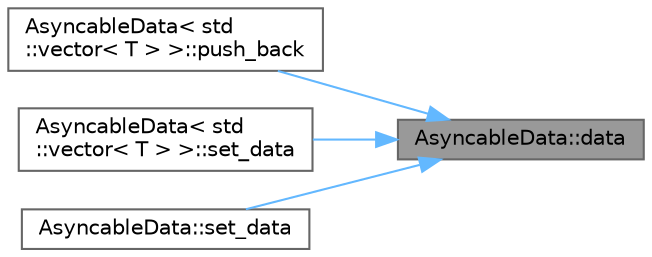 digraph "AsyncableData::data"
{
 // LATEX_PDF_SIZE
  bgcolor="transparent";
  edge [fontname=Helvetica,fontsize=10,labelfontname=Helvetica,labelfontsize=10];
  node [fontname=Helvetica,fontsize=10,shape=box,height=0.2,width=0.4];
  rankdir="RL";
  Node1 [id="Node000001",label="AsyncableData::data",height=0.2,width=0.4,color="gray40", fillcolor="grey60", style="filled", fontcolor="black",tooltip=" "];
  Node1 -> Node2 [id="edge1_Node000001_Node000002",dir="back",color="steelblue1",style="solid",tooltip=" "];
  Node2 [id="Node000002",label="AsyncableData\< std\l::vector\< T \> \>::push_back",height=0.2,width=0.4,color="grey40", fillcolor="white", style="filled",URL="$class_asyncable_data_3_01std_1_1vector_3_01_t_01_4_01_4.html#a51b71a88193f04aa3e7300a7d60f051f",tooltip="push_backを行う．   この時，write lockをかける．   データの更新回数をインクリメントする．"];
  Node1 -> Node3 [id="edge2_Node000001_Node000003",dir="back",color="steelblue1",style="solid",tooltip=" "];
  Node3 [id="Node000003",label="AsyncableData\< std\l::vector\< T \> \>::set_data",height=0.2,width=0.4,color="grey40", fillcolor="white", style="filled",URL="$class_asyncable_data_3_01std_1_1vector_3_01_t_01_4_01_4.html#a9a0cb27897a8858caa2d6045b36e840b",tooltip="値を変更する．   この時，write lockをかける．   データの更新回数をインクリメントする．"];
  Node1 -> Node4 [id="edge3_Node000001_Node000004",dir="back",color="steelblue1",style="solid",tooltip=" "];
  Node4 [id="Node000004",label="AsyncableData::set_data",height=0.2,width=0.4,color="grey40", fillcolor="white", style="filled",URL="$class_asyncable_data.html#a78982d2da860a8181c500ca8a744f9d0",tooltip="値を変更する．   この時，write lockをかける．   データの更新回数をインクリメントする．"];
}
